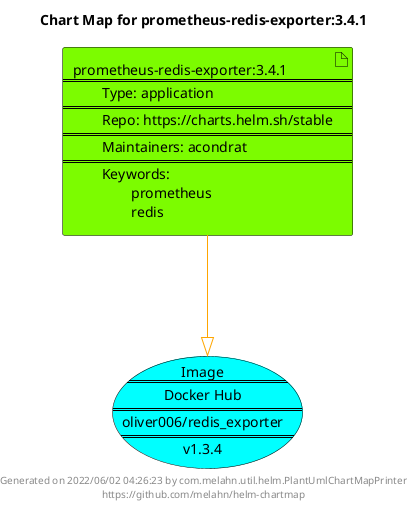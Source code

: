 @startuml
skinparam linetype ortho
skinparam backgroundColor white
skinparam usecaseBorderColor black
skinparam usecaseArrowColor LightSlateGray
skinparam artifactBorderColor black
skinparam artifactArrowColor LightSlateGray

title Chart Map for prometheus-redis-exporter:3.4.1

'There is one referenced Helm Chart
artifact "prometheus-redis-exporter:3.4.1\n====\n\tType: application\n====\n\tRepo: https://charts.helm.sh/stable\n====\n\tMaintainers: acondrat\n====\n\tKeywords: \n\t\tprometheus\n\t\tredis" as prometheus_redis_exporter_3_4_1 #LawnGreen

'There is one referenced Docker Image
usecase "Image\n====\nDocker Hub\n====\noliver006/redis_exporter\n====\nv1.3.4" as oliver006_redis_exporter_v1_3_4 #Cyan

'Chart Dependencies
prometheus_redis_exporter_3_4_1--[#orange]-|>oliver006_redis_exporter_v1_3_4

center footer Generated on 2022/06/02 04:26:23 by com.melahn.util.helm.PlantUmlChartMapPrinter\nhttps://github.com/melahn/helm-chartmap
@enduml
